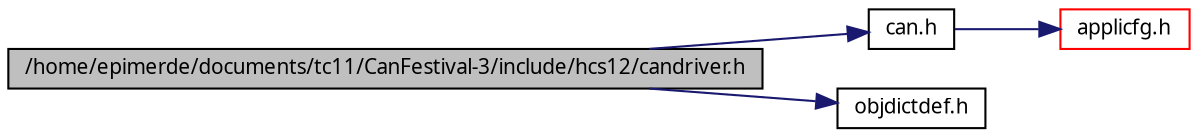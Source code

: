 digraph G
{
  edge [fontname="FreeSans.ttf",fontsize=10,labelfontname="FreeSans.ttf",labelfontsize=10];
  node [fontname="FreeSans.ttf",fontsize=10,shape=record];
  rankdir=LR;
  Node1 [label="/home/epimerde/documents/tc11/CanFestival-3/include/hcs12/candriver.h",height=0.2,width=0.4,color="black", fillcolor="grey75", style="filled" fontcolor="black"];
  Node1 -> Node2 [color="midnightblue",fontsize=10,style="solid",fontname="FreeSans.ttf"];
  Node2 [label="can.h",height=0.2,width=0.4,color="black", fillcolor="white", style="filled",URL="$can_8h.html"];
  Node2 -> Node3 [color="midnightblue",fontsize=10,style="solid",fontname="FreeSans.ttf"];
  Node3 [label="applicfg.h",height=0.2,width=0.4,color="red", fillcolor="white", style="filled",URL="$win32_2applicfg_8h.html"];
  Node1 -> Node4 [color="midnightblue",fontsize=10,style="solid",fontname="FreeSans.ttf"];
  Node4 [label="objdictdef.h",height=0.2,width=0.4,color="black", fillcolor="white", style="filled",URL="$objdictdef_8h.html"];
}

